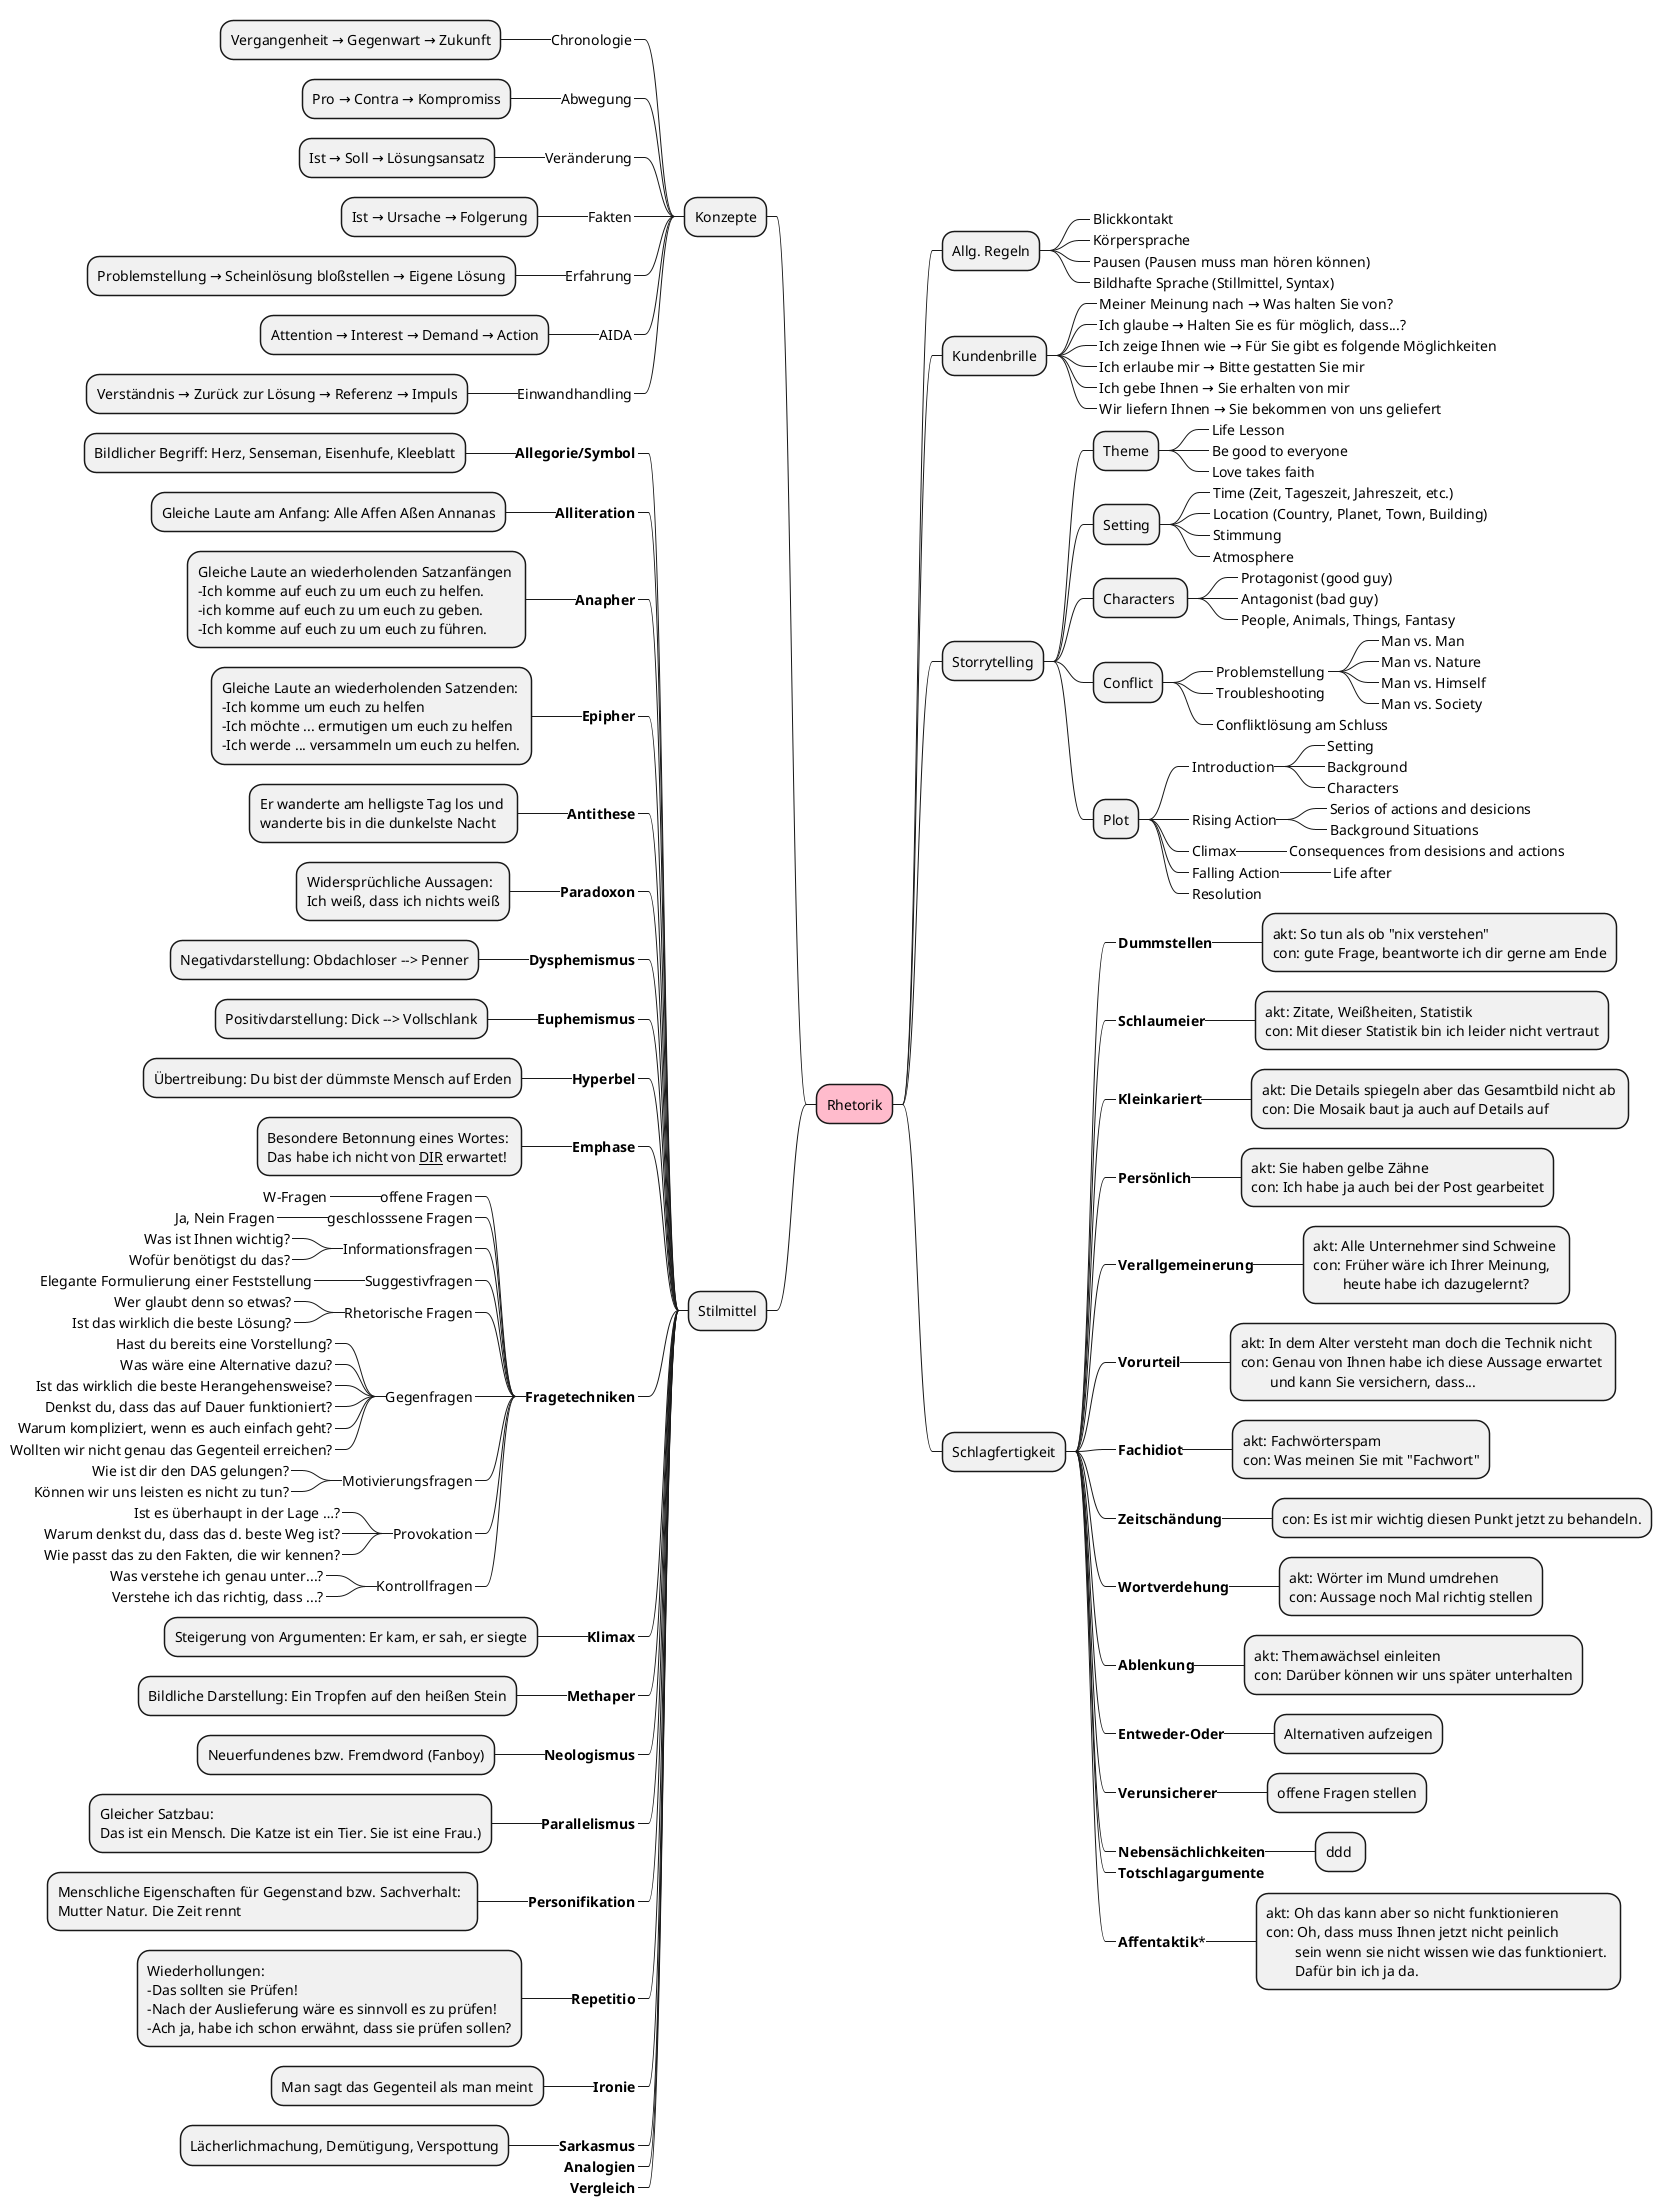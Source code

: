 
@startmindmap Stammdaten
+[#FFBBCC] Rhetorik
++ Allg. Regeln
+++_ Blickkontakt
+++_ Körpersprache
+++_ Pausen (Pausen muss man hören können)
+++_ Bildhafte Sprache (Stillmittel, Syntax)
++ Kundenbrille
+++_ Meiner Meinung nach → Was halten Sie von?
+++_ Ich glaube → Halten Sie es für möglich, dass...?
+++_ Ich zeige Ihnen wie → Für Sie gibt es folgende Möglichkeiten
+++_ Ich erlaube mir → Bitte gestatten Sie mir
+++_ Ich gebe Ihnen → Sie erhalten von mir
+++_ Wir liefern Ihnen → Sie bekommen von uns geliefert
++ Storrytelling
+++ Theme
++++_ Life Lesson
++++_ Be good to everyone
++++_ Love takes faith
+++ Setting
++++_ Time (Zeit, Tageszeit, Jahreszeit, etc.)
++++_ Location (Country, Planet, Town, Building)
++++_ Stimmung
++++_ Atmosphere
+++ Characters 
++++_ Protagonist (good guy)
++++_ Antagonist (bad guy)
++++_ People, Animals, Things, Fantasy
+++ Conflict
++++_ Problemstellung 
+++++_ Man vs. Man 
+++++_ Man vs. Nature
+++++_ Man vs. Himself
+++++_ Man vs. Society
++++_ Troubleshooting
++++_ Confliktlösung am Schluss
+++ Plot
++++_ Introduction
+++++_ Setting
+++++_ Background
+++++_ Characters
++++_ Rising Action
+++++_ Serios of actions and desicions
+++++_ Background Situations
++++_ Climax
+++++_ Consequences from desisions and actions
++++_ Falling Action
+++++_ Life after
++++_ Resolution
++ Schlagfertigkeit
+++_ **Dummstellen**
++++ akt: So tun als ob "nix verstehen" \ncon: gute Frage, beantworte ich dir gerne am Ende
+++_ **Schlaumeier**
++++ akt: Zitate, Weißheiten, Statistik \ncon: Mit dieser Statistik bin ich leider nicht vertraut
+++_ **Kleinkariert**
++++ akt: Die Details spiegeln aber das Gesamtbild nicht ab \ncon: Die Mosaik baut ja auch auf Details auf
+++_ **Persönlich**
++++ akt: Sie haben gelbe Zähne \ncon: Ich habe ja auch bei der Post gearbeitet
+++_ **Verallgemeinerung**
++++ akt: Alle Unternehmer sind Schweine \ncon: Früher wäre ich Ihrer Meinung, \n\theute habe ich dazugelernt?
+++_ **Vorurteil**
++++ akt: In dem Alter versteht man doch die Technik nicht \ncon: Genau von Ihnen habe ich diese Aussage erwartet \n\tund kann Sie versichern, dass...
+++_ **Fachidiot**
++++ akt: Fachwörterspam \ncon: Was meinen Sie mit "Fachwort"
+++_ **Zeitschändung**
++++ con: Es ist mir wichtig diesen Punkt jetzt zu behandeln.
+++_ **Wortverdehung**
++++ akt: Wörter im Mund umdrehen \ncon: Aussage noch Mal richtig stellen
+++_ **Ablenkung**
++++ akt: Themawächsel einleiten \ncon: Darüber können wir uns später unterhalten
+++_ **Entweder-Oder**
++++ Alternativen aufzeigen
+++_ **Verunsicherer**
++++ offene Fragen stellen
+++_ **Nebensächlichkeiten**
++++ ddd 
+++_ **Totschlagargumente**
+++_ **Affentaktik***
++++ akt: Oh das kann aber so nicht funktionieren \ncon: Oh, dass muss Ihnen jetzt nicht peinlich \n\tsein wenn sie nicht wissen wie das funktioniert. \n\tDafür bin ich ja da.
-- Konzepte
---_ Chronologie
---- Vergangenheit → Gegenwart → Zukunft
---_ Abwegung
---- Pro → Contra → Kompromiss
---_ Veränderung
---- Ist → Soll → Lösungsansatz
---_ Fakten
---- Ist → Ursache → Folgerung
---_ Erfahrung
---- Problemstellung → Scheinlösung bloßstellen → Eigene Lösung
---_ AIDA
---- Attention → Interest → Demand → Action
---_ Einwandhandling
---- Verständnis → Zurück zur Lösung → Referenz → Impuls
-- Stilmittel
---_ **Allegorie/Symbol**
---- Bildlicher Begriff: Herz, Senseman, Eisenhufe, Kleeblatt
---_ **Alliteration**
---- Gleiche Laute am Anfang: Alle Affen Aßen Annanas
---_ **Anapher**
---- Gleiche Laute an wiederholenden Satzanfängen \n-Ich komme auf euch zu um euch zu helfen. \n-ich komme auf euch zu um euch zu geben. \n-Ich komme auf euch zu um euch zu führen.
---_ **Epipher**
---- Gleiche Laute an wiederholenden Satzenden: \n-Ich komme um euch zu helfen \n-Ich möchte ... ermutigen um euch zu helfen \n-Ich werde ... versammeln um euch zu helfen.
---_ **Antithese**
---- Er wanderte am helligste Tag los und \nwanderte bis in die dunkelste Nacht
---_ **Paradoxon**
---- Widersprüchliche Aussagen: \nIch weiß, dass ich nichts weiß
---_ **Dysphemismus**
---- Negativdarstellung: Obdachloser --> Penner
---_ **Euphemismus**
---- Positivdarstellung: Dick --> Vollschlank
---_ **Hyperbel**
---- Übertreibung: Du bist der dümmste Mensch auf Erden
---_ **Emphase**
---- Besondere Betonnung eines Wortes: \nDas habe ich nicht von <u>DIR</u> erwartet!
---_ **Fragetechniken**
----_ offene Fragen
-----_ W-Fragen
----_ geschlosssene Fragen
-----_ Ja, Nein Fragen
----_ Informationsfragen
-----_ Was ist Ihnen wichtig?
-----_ Wofür benötigst du das?
----_ Suggestivfragen
-----_ Elegante Formulierung einer Feststellung
----_ Rhetorische Fragen
-----_ Wer glaubt denn so etwas?
-----_ Ist das wirklich die beste Lösung?
----_ Gegenfragen
-----_ Hast du bereits eine Vorstellung?
-----_ Was wäre eine Alternative dazu?
-----_ Ist das wirklich die beste Herangehensweise?
-----_ Denkst du, dass das auf Dauer funktioniert?
-----_ Warum kompliziert, wenn es auch einfach geht?
-----_ Wollten wir nicht genau das Gegenteil erreichen?
----_ Motivierungsfragen
-----_ Wie ist dir den DAS gelungen?
-----_ Können wir uns leisten es nicht zu tun?
----_ Provokation
-----_ Ist es überhaupt in der Lage …?
-----_ Warum denkst du, dass das d. beste Weg ist?
-----_ Wie passt das zu den Fakten, die wir kennen?
----_ Kontrollfragen
-----_ Was verstehe ich genau unter...?
-----_ Verstehe ich das richtig, dass ...?
---_ **Klimax**
---- Steigerung von Argumenten: Er kam, er sah, er siegte
---_ **Methaper**
---- Bildliche Darstellung: Ein Tropfen auf den heißen Stein
---_ **Neologismus**
---- Neuerfundenes bzw. Fremdword (Fanboy)
---_ **Parallelismus**
---- Gleicher Satzbau: \nDas ist ein Mensch. Die Katze ist ein Tier. Sie ist eine Frau.)
---_ **Personifikation**
---- Menschliche Eigenschaften für Gegenstand bzw. Sachverhalt:  \nMutter Natur. Die Zeit rennt
---_ **Repetitio**
---- Wiederhollungen: \n-Das sollten sie Prüfen! \n-Nach der Auslieferung wäre es sinnvoll es zu prüfen! \n-Ach ja, habe ich schon erwähnt, dass sie prüfen sollen?
---_ **Ironie**
---- Man sagt das Gegenteil als man meint
---_ **Sarkasmus**
---- Lächerlichmachung, Demütigung, Verspottung
---_ **Analogien**
---_ **Vergleich**
@endmindmap




@startmindmap Stammdaten
+[#FFBBCC] Smaltalk
++ Spontiwörter
+++_ Zwei Pfannen in die Eier hauen 
+++_ Ein Kuss ein Gruß eur Fidibus
++ Metapher 
+++_ Etwas aus dem Ärmel schütteln
+++_ Auf die lange Bank schieben
+++_ Einen Bären aufbinden
+++_ Durch die Blume pusten
@endmindmap
